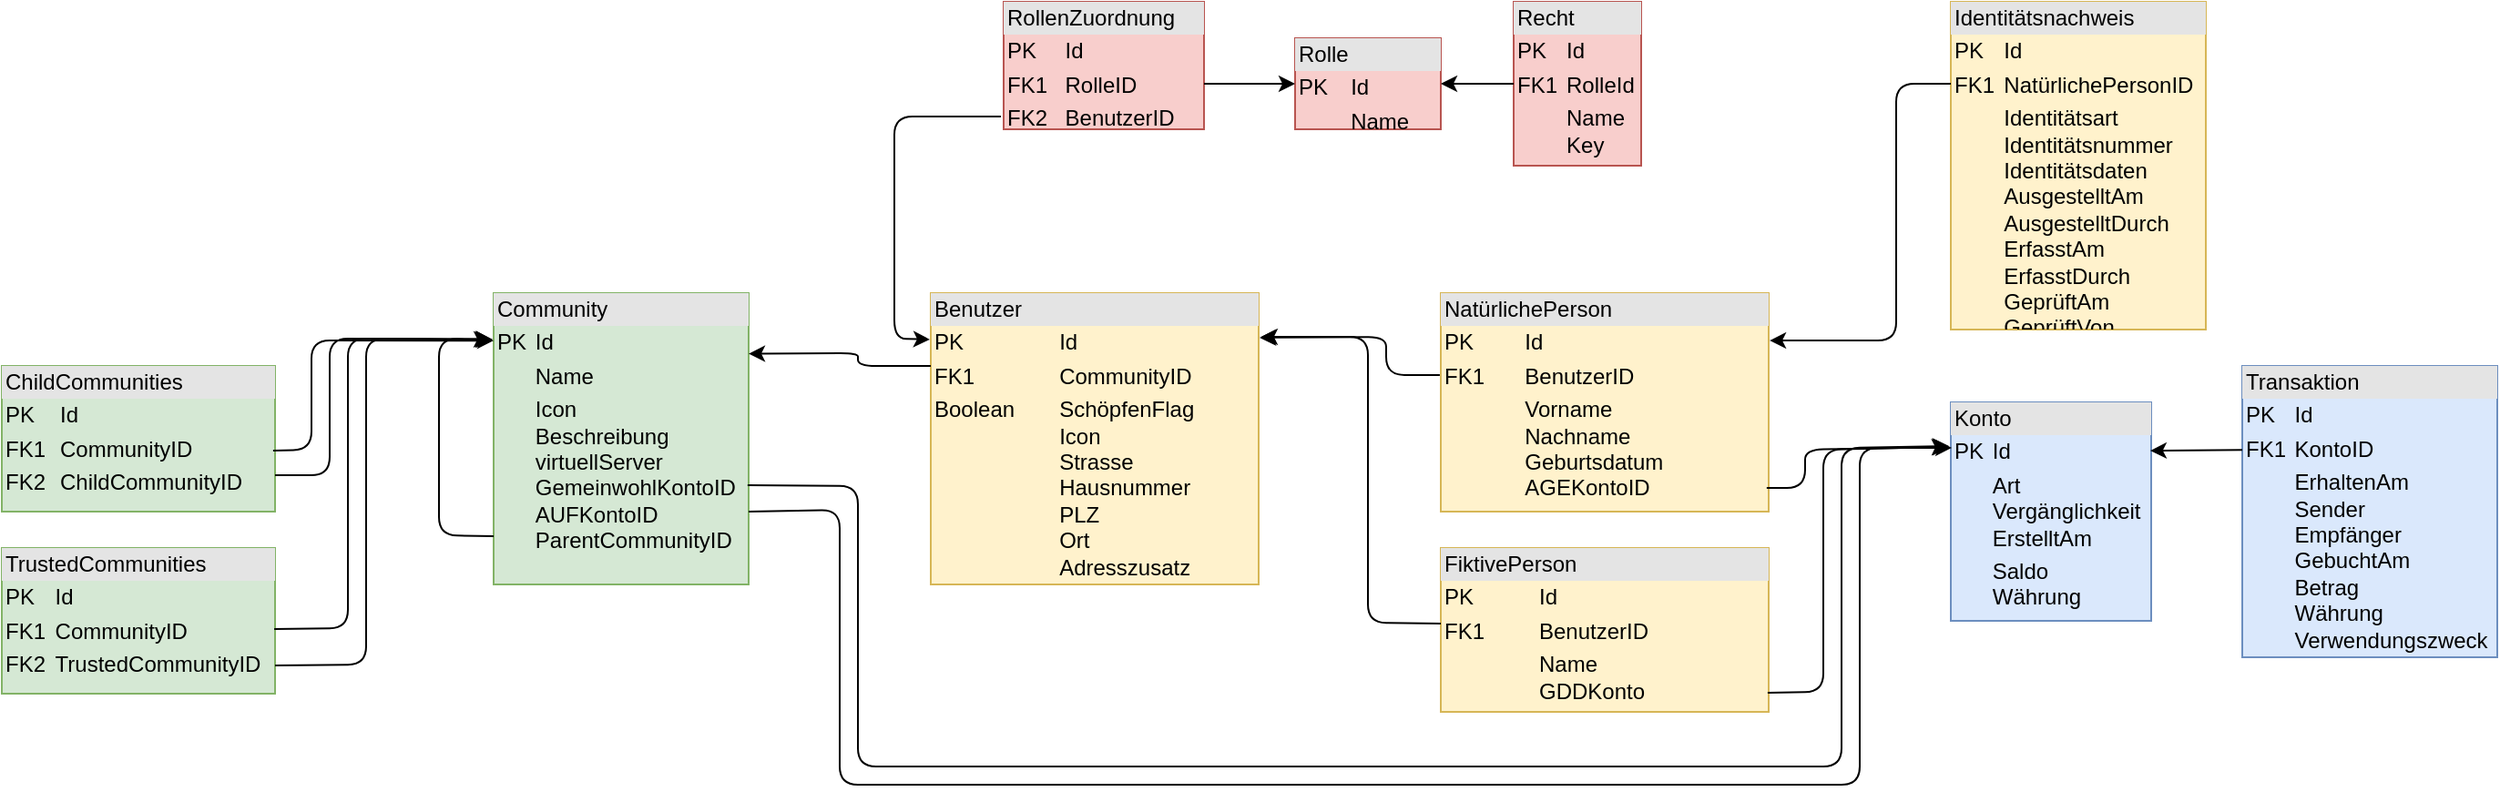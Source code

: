 <mxfile>
    <diagram id="gFWPI0aHTji9uMcxbVr0" name="Page-1">
        <mxGraphModel dx="1088" dy="800" grid="1" gridSize="10" guides="1" tooltips="1" connect="1" arrows="1" fold="1" page="1" pageScale="1" pageWidth="1654" pageHeight="1169" math="0" shadow="0">
            <root>
                <mxCell id="0"/>
                <mxCell id="1" parent="0"/>
                <mxCell id="2" value="&lt;div style=&quot;box-sizing: border-box ; width: 100% ; background: #e4e4e4 ; padding: 2px&quot;&gt;Community&lt;/div&gt;&lt;table style=&quot;width: 100% ; font-size: 1em&quot; cellpadding=&quot;2&quot; cellspacing=&quot;0&quot;&gt;&lt;tbody&gt;&lt;tr&gt;&lt;td&gt;PK&lt;/td&gt;&lt;td&gt;Id&lt;/td&gt;&lt;/tr&gt;&lt;tr&gt;&lt;td&gt;&lt;br&gt;&lt;/td&gt;&lt;td&gt;Name&lt;/td&gt;&lt;/tr&gt;&lt;tr&gt;&lt;td&gt;&lt;/td&gt;&lt;td&gt;Icon&lt;br&gt;Beschreibung&lt;br&gt;virtuellServer&lt;br&gt;GemeinwohlKontoID&lt;br&gt;AUFKontoID&lt;br&gt;ParentCommunityID&lt;br&gt;&lt;/td&gt;&lt;/tr&gt;&lt;/tbody&gt;&lt;/table&gt;" style="verticalAlign=top;align=left;overflow=fill;html=1;fillColor=#d5e8d4;strokeColor=#82b366;" parent="1" vertex="1">
                    <mxGeometry x="310" y="280" width="140" height="160" as="geometry"/>
                </mxCell>
                <mxCell id="3" value="&lt;div style=&quot;box-sizing: border-box ; width: 100% ; background: #e4e4e4 ; padding: 2px&quot;&gt;Benutzer&lt;/div&gt;&lt;table style=&quot;width: 100% ; font-size: 1em&quot; cellpadding=&quot;2&quot; cellspacing=&quot;0&quot;&gt;&lt;tbody&gt;&lt;tr&gt;&lt;td&gt;PK&lt;/td&gt;&lt;td&gt;Id&lt;/td&gt;&lt;/tr&gt;&lt;tr&gt;&lt;td&gt;FK1&lt;/td&gt;&lt;td&gt;CommunityID&lt;/td&gt;&lt;/tr&gt;&lt;tr&gt;&lt;td&gt;Boolean&lt;br&gt;&lt;br&gt;&lt;br&gt;&lt;br&gt;&lt;br&gt;&lt;br&gt;&lt;br&gt;&lt;/td&gt;&lt;td&gt;SchöpfenFlag&lt;br&gt;Icon&lt;br&gt;Strasse&lt;br&gt;Hausnummer&lt;br&gt;PLZ&lt;br&gt;Ort&lt;br&gt;Adresszusatz&lt;br&gt;&lt;/td&gt;&lt;/tr&gt;&lt;/tbody&gt;&lt;/table&gt;" style="verticalAlign=top;align=left;overflow=fill;html=1;fillColor=#fff2cc;strokeColor=#d6b656;" parent="1" vertex="1">
                    <mxGeometry x="550" y="280" width="180" height="160" as="geometry"/>
                </mxCell>
                <mxCell id="4" value="" style="endArrow=classic;html=1;entryX=1;entryY=0.208;entryDx=0;entryDy=0;entryPerimeter=0;exitX=0;exitY=0.25;exitDx=0;exitDy=0;" parent="1" source="3" target="2" edge="1">
                    <mxGeometry width="50" height="50" relative="1" as="geometry">
                        <mxPoint x="530" y="290" as="sourcePoint"/>
                        <mxPoint x="690" y="580" as="targetPoint"/>
                        <Array as="points">
                            <mxPoint x="510" y="320"/>
                            <mxPoint x="510" y="313"/>
                        </Array>
                    </mxGeometry>
                </mxCell>
                <mxCell id="5" value="&lt;div style=&quot;box-sizing: border-box ; width: 100% ; background: #e4e4e4 ; padding: 2px&quot;&gt;Konto&lt;/div&gt;&lt;table style=&quot;width: 100% ; font-size: 1em&quot; cellpadding=&quot;2&quot; cellspacing=&quot;0&quot;&gt;&lt;tbody&gt;&lt;tr&gt;&lt;td&gt;PK&lt;/td&gt;&lt;td&gt;Id&lt;/td&gt;&lt;/tr&gt;&lt;tr&gt;&lt;td&gt;&lt;br&gt;&lt;/td&gt;&lt;td&gt;Art&lt;br&gt;Vergänglichkeit&lt;br&gt;ErstelltAm&lt;/td&gt;&lt;/tr&gt;&lt;tr&gt;&lt;td&gt;&lt;/td&gt;&lt;td&gt;Saldo&lt;br&gt;Währung&lt;/td&gt;&lt;/tr&gt;&lt;/tbody&gt;&lt;/table&gt;" style="verticalAlign=top;align=left;overflow=fill;html=1;fillColor=#dae8fc;strokeColor=#6c8ebf;" parent="1" vertex="1">
                    <mxGeometry x="1110" y="340" width="110" height="120" as="geometry"/>
                </mxCell>
                <mxCell id="6" value="&lt;div style=&quot;box-sizing: border-box ; width: 100% ; background: #e4e4e4 ; padding: 2px&quot;&gt;NatürlichePerson&lt;/div&gt;&lt;table style=&quot;width: 100% ; font-size: 1em&quot; cellpadding=&quot;2&quot; cellspacing=&quot;0&quot;&gt;&lt;tbody&gt;&lt;tr&gt;&lt;td&gt;PK&lt;/td&gt;&lt;td&gt;Id&lt;/td&gt;&lt;/tr&gt;&lt;tr&gt;&lt;td&gt;FK1&lt;/td&gt;&lt;td&gt;BenutzerID&lt;/td&gt;&lt;/tr&gt;&lt;tr&gt;&lt;td&gt;&lt;/td&gt;&lt;td&gt;Vorname&lt;br&gt;Nachname&lt;br&gt;Geburtsdatum&lt;br&gt;AGEKontoID&lt;/td&gt;&lt;/tr&gt;&lt;/tbody&gt;&lt;/table&gt;" style="verticalAlign=top;align=left;overflow=fill;html=1;fillColor=#fff2cc;strokeColor=#d6b656;" parent="1" vertex="1">
                    <mxGeometry x="830" y="280" width="180" height="120" as="geometry"/>
                </mxCell>
                <mxCell id="7" value="&lt;div style=&quot;box-sizing: border-box ; width: 100% ; background: #e4e4e4 ; padding: 2px&quot;&gt;FiktivePerson&lt;/div&gt;&lt;table style=&quot;width: 100% ; font-size: 1em&quot; cellpadding=&quot;2&quot; cellspacing=&quot;0&quot;&gt;&lt;tbody&gt;&lt;tr&gt;&lt;td&gt;PK&lt;/td&gt;&lt;td&gt;Id&lt;/td&gt;&lt;/tr&gt;&lt;tr&gt;&lt;td&gt;FK1&lt;/td&gt;&lt;td&gt;BenutzerID&lt;/td&gt;&lt;/tr&gt;&lt;tr&gt;&lt;td&gt;&lt;/td&gt;&lt;td&gt;Name&lt;br&gt;GDDKonto&lt;/td&gt;&lt;/tr&gt;&lt;/tbody&gt;&lt;/table&gt;" style="verticalAlign=top;align=left;overflow=fill;html=1;fillColor=#fff2cc;strokeColor=#d6b656;" parent="1" vertex="1">
                    <mxGeometry x="830" y="420" width="180" height="90" as="geometry"/>
                </mxCell>
                <mxCell id="8" value="" style="endArrow=classic;html=1;entryX=1.003;entryY=0.153;entryDx=0;entryDy=0;entryPerimeter=0;exitX=-0.003;exitY=0.375;exitDx=0;exitDy=0;exitPerimeter=0;" parent="1" source="6" target="3" edge="1">
                    <mxGeometry width="50" height="50" relative="1" as="geometry">
                        <mxPoint x="750" y="430" as="sourcePoint"/>
                        <mxPoint x="800" y="380" as="targetPoint"/>
                        <Array as="points">
                            <mxPoint x="800" y="325"/>
                            <mxPoint x="800" y="304"/>
                        </Array>
                    </mxGeometry>
                </mxCell>
                <mxCell id="9" value="" style="endArrow=classic;html=1;exitX=0;exitY=0.461;exitDx=0;exitDy=0;exitPerimeter=0;entryX=1.008;entryY=0.15;entryDx=0;entryDy=0;entryPerimeter=0;" parent="1" source="7" target="3" edge="1">
                    <mxGeometry width="50" height="50" relative="1" as="geometry">
                        <mxPoint x="750" y="430" as="sourcePoint"/>
                        <mxPoint x="800" y="380" as="targetPoint"/>
                        <Array as="points">
                            <mxPoint x="790" y="461"/>
                            <mxPoint x="790" y="304"/>
                        </Array>
                    </mxGeometry>
                </mxCell>
                <mxCell id="10" value="" style="endArrow=classic;html=1;exitX=0.994;exitY=0.892;exitDx=0;exitDy=0;exitPerimeter=0;entryX=-0.014;entryY=0.204;entryDx=0;entryDy=0;entryPerimeter=0;" parent="1" source="6" target="5" edge="1">
                    <mxGeometry width="50" height="50" relative="1" as="geometry">
                        <mxPoint x="1070" y="430" as="sourcePoint"/>
                        <mxPoint x="1110" y="370" as="targetPoint"/>
                        <Array as="points">
                            <mxPoint x="1030" y="387"/>
                            <mxPoint x="1030" y="366"/>
                        </Array>
                    </mxGeometry>
                </mxCell>
                <mxCell id="11" value="" style="endArrow=classic;html=1;exitX=0.997;exitY=0.883;exitDx=0;exitDy=0;exitPerimeter=0;entryX=-0.009;entryY=0.204;entryDx=0;entryDy=0;entryPerimeter=0;" parent="1" source="7" target="5" edge="1">
                    <mxGeometry width="50" height="50" relative="1" as="geometry">
                        <mxPoint x="1070" y="430" as="sourcePoint"/>
                        <mxPoint x="1120" y="380" as="targetPoint"/>
                        <Array as="points">
                            <mxPoint x="1040" y="499"/>
                            <mxPoint x="1040" y="366"/>
                        </Array>
                    </mxGeometry>
                </mxCell>
                <mxCell id="12" value="&lt;div style=&quot;box-sizing: border-box ; width: 100% ; background: #e4e4e4 ; padding: 2px&quot;&gt;Transaktion&lt;/div&gt;&lt;table style=&quot;width: 100% ; font-size: 1em&quot; cellpadding=&quot;2&quot; cellspacing=&quot;0&quot;&gt;&lt;tbody&gt;&lt;tr&gt;&lt;td&gt;PK&lt;/td&gt;&lt;td&gt;Id&lt;/td&gt;&lt;/tr&gt;&lt;tr&gt;&lt;td&gt;FK1&lt;/td&gt;&lt;td&gt;KontoID&lt;/td&gt;&lt;/tr&gt;&lt;tr&gt;&lt;td&gt;&lt;/td&gt;&lt;td&gt;ErhaltenAm&lt;br&gt;Sender&lt;br&gt;Empfänger&lt;br&gt;GebuchtAm&lt;br&gt;Betrag&lt;br&gt;Währung&lt;br&gt;Verwendungszweck&lt;br&gt;&lt;br&gt;&lt;/td&gt;&lt;/tr&gt;&lt;/tbody&gt;&lt;/table&gt;" style="verticalAlign=top;align=left;overflow=fill;html=1;fillColor=#dae8fc;strokeColor=#6c8ebf;" parent="1" vertex="1">
                    <mxGeometry x="1270" y="320" width="140" height="160" as="geometry"/>
                </mxCell>
                <mxCell id="13" value="" style="endArrow=classic;html=1;entryX=0.995;entryY=0.221;entryDx=0;entryDy=0;exitX=0;exitY=0.288;exitDx=0;exitDy=0;exitPerimeter=0;entryPerimeter=0;" parent="1" source="12" target="5" edge="1">
                    <mxGeometry width="50" height="50" relative="1" as="geometry">
                        <mxPoint x="1160" y="430" as="sourcePoint"/>
                        <mxPoint x="1210" y="380" as="targetPoint"/>
                        <Array as="points"/>
                    </mxGeometry>
                </mxCell>
                <mxCell id="14" value="&lt;div style=&quot;box-sizing: border-box ; width: 100% ; background: #e4e4e4 ; padding: 2px&quot;&gt;Identitätsnachweis&lt;/div&gt;&lt;table style=&quot;width: 100% ; font-size: 1em&quot; cellpadding=&quot;2&quot; cellspacing=&quot;0&quot;&gt;&lt;tbody&gt;&lt;tr&gt;&lt;td&gt;PK&lt;/td&gt;&lt;td&gt;Id&lt;/td&gt;&lt;/tr&gt;&lt;tr&gt;&lt;td&gt;FK1&lt;/td&gt;&lt;td&gt;NatürlichePersonID&lt;/td&gt;&lt;/tr&gt;&lt;tr&gt;&lt;td&gt;&lt;/td&gt;&lt;td&gt;Identitätsart&lt;br&gt;Identitätsnummer&lt;br&gt;Identitätsdaten&lt;br&gt;AusgestelltAm&lt;br&gt;AusgestelltDurch&lt;br&gt;ErfasstAm&lt;br&gt;ErfasstDurch&lt;br&gt;GeprüftAm&lt;br&gt;GeprüftVon&lt;/td&gt;&lt;/tr&gt;&lt;/tbody&gt;&lt;/table&gt;" style="verticalAlign=top;align=left;overflow=fill;html=1;fillColor=#fff2cc;strokeColor=#d6b656;" parent="1" vertex="1">
                    <mxGeometry x="1110" y="120" width="140" height="180" as="geometry"/>
                </mxCell>
                <mxCell id="15" value="" style="endArrow=classic;html=1;entryX=1.003;entryY=0.217;entryDx=0;entryDy=0;entryPerimeter=0;exitX=0;exitY=0.25;exitDx=0;exitDy=0;" parent="1" source="14" target="6" edge="1">
                    <mxGeometry width="50" height="50" relative="1" as="geometry">
                        <mxPoint x="1070" y="270" as="sourcePoint"/>
                        <mxPoint x="1120" y="220" as="targetPoint"/>
                        <Array as="points">
                            <mxPoint x="1080" y="165"/>
                            <mxPoint x="1080" y="306"/>
                        </Array>
                    </mxGeometry>
                </mxCell>
                <mxCell id="16" value="" style="endArrow=classic;html=1;exitX=0.996;exitY=0.659;exitDx=0;exitDy=0;exitPerimeter=0;entryX=-0.009;entryY=0.2;entryDx=0;entryDy=0;entryPerimeter=0;" parent="1" source="2" target="5" edge="1">
                    <mxGeometry width="50" height="50" relative="1" as="geometry">
                        <mxPoint x="540" y="440" as="sourcePoint"/>
                        <mxPoint x="590" y="390" as="targetPoint"/>
                        <Array as="points">
                            <mxPoint x="510" y="386"/>
                            <mxPoint x="510" y="540"/>
                            <mxPoint x="1050" y="540"/>
                            <mxPoint x="1050" y="365"/>
                        </Array>
                    </mxGeometry>
                </mxCell>
                <mxCell id="17" value="" style="endArrow=classic;html=1;exitX=1;exitY=0.75;exitDx=0;exitDy=0;entryX=0.005;entryY=0.208;entryDx=0;entryDy=0;entryPerimeter=0;" parent="1" source="2" target="5" edge="1">
                    <mxGeometry width="50" height="50" relative="1" as="geometry">
                        <mxPoint x="570" y="440" as="sourcePoint"/>
                        <mxPoint x="620" y="390" as="targetPoint"/>
                        <Array as="points">
                            <mxPoint x="500" y="399"/>
                            <mxPoint x="500" y="550"/>
                            <mxPoint x="1060" y="550"/>
                            <mxPoint x="1060" y="365"/>
                        </Array>
                    </mxGeometry>
                </mxCell>
                <mxCell id="18" value="&lt;div style=&quot;box-sizing: border-box ; width: 100% ; background: #e4e4e4 ; padding: 2px&quot;&gt;ChildCommunities&lt;/div&gt;&lt;table style=&quot;width: 100% ; font-size: 1em&quot; cellpadding=&quot;2&quot; cellspacing=&quot;0&quot;&gt;&lt;tbody&gt;&lt;tr&gt;&lt;td&gt;PK&lt;/td&gt;&lt;td&gt;Id&lt;/td&gt;&lt;/tr&gt;&lt;tr&gt;&lt;td&gt;FK1&lt;/td&gt;&lt;td&gt;CommunityID&lt;/td&gt;&lt;/tr&gt;&lt;tr&gt;&lt;td&gt;FK2&lt;/td&gt;&lt;td&gt;ChildCommunityID&lt;/td&gt;&lt;/tr&gt;&lt;/tbody&gt;&lt;/table&gt;" style="verticalAlign=top;align=left;overflow=fill;html=1;fillColor=#d5e8d4;strokeColor=#82b366;" parent="1" vertex="1">
                    <mxGeometry x="40" y="320" width="150" height="80" as="geometry"/>
                </mxCell>
                <mxCell id="19" value="" style="endArrow=classic;html=1;exitX=0.993;exitY=0.581;exitDx=0;exitDy=0;exitPerimeter=0;entryX=0;entryY=0.163;entryDx=0;entryDy=0;entryPerimeter=0;" parent="1" source="18" target="2" edge="1">
                    <mxGeometry width="50" height="50" relative="1" as="geometry">
                        <mxPoint x="200" y="440" as="sourcePoint"/>
                        <mxPoint x="250" y="390" as="targetPoint"/>
                        <Array as="points">
                            <mxPoint x="210" y="366"/>
                            <mxPoint x="210" y="306"/>
                        </Array>
                    </mxGeometry>
                </mxCell>
                <mxCell id="20" value="" style="endArrow=classic;html=1;entryX=-0.007;entryY=0.159;entryDx=0;entryDy=0;entryPerimeter=0;exitX=1;exitY=0.75;exitDx=0;exitDy=0;" parent="1" source="18" target="2" edge="1">
                    <mxGeometry width="50" height="50" relative="1" as="geometry">
                        <mxPoint x="200" y="440" as="sourcePoint"/>
                        <mxPoint x="250" y="390" as="targetPoint"/>
                        <Array as="points">
                            <mxPoint x="220" y="380"/>
                            <mxPoint x="220" y="305"/>
                        </Array>
                    </mxGeometry>
                </mxCell>
                <mxCell id="21" value="" style="endArrow=classic;html=1;exitX=0;exitY=0.834;exitDx=0;exitDy=0;exitPerimeter=0;entryX=-0.004;entryY=0.159;entryDx=0;entryDy=0;entryPerimeter=0;" parent="1" source="2" target="2" edge="1">
                    <mxGeometry width="50" height="50" relative="1" as="geometry">
                        <mxPoint x="200" y="440" as="sourcePoint"/>
                        <mxPoint x="250" y="390" as="targetPoint"/>
                        <Array as="points">
                            <mxPoint x="280" y="413"/>
                            <mxPoint x="280" y="305"/>
                        </Array>
                    </mxGeometry>
                </mxCell>
                <mxCell id="22" value="&lt;div style=&quot;box-sizing: border-box ; width: 100% ; background: #e4e4e4 ; padding: 2px&quot;&gt;TrustedCommunities&lt;/div&gt;&lt;table style=&quot;width: 100% ; font-size: 1em&quot; cellpadding=&quot;2&quot; cellspacing=&quot;0&quot;&gt;&lt;tbody&gt;&lt;tr&gt;&lt;td&gt;PK&lt;/td&gt;&lt;td&gt;Id&lt;/td&gt;&lt;/tr&gt;&lt;tr&gt;&lt;td&gt;FK1&lt;/td&gt;&lt;td&gt;CommunityID&lt;/td&gt;&lt;/tr&gt;&lt;tr&gt;&lt;td&gt;FK2&lt;/td&gt;&lt;td&gt;TrustedCommunityID&lt;/td&gt;&lt;/tr&gt;&lt;/tbody&gt;&lt;/table&gt;" style="verticalAlign=top;align=left;overflow=fill;html=1;fillColor=#d5e8d4;strokeColor=#82b366;" parent="1" vertex="1">
                    <mxGeometry x="40" y="420" width="150" height="80" as="geometry"/>
                </mxCell>
                <mxCell id="23" value="" style="endArrow=classic;html=1;entryX=-0.014;entryY=0.159;entryDx=0;entryDy=0;entryPerimeter=0;exitX=0.997;exitY=0.556;exitDx=0;exitDy=0;exitPerimeter=0;" parent="1" source="22" target="2" edge="1">
                    <mxGeometry width="50" height="50" relative="1" as="geometry">
                        <mxPoint x="200" y="440" as="sourcePoint"/>
                        <mxPoint x="250" y="390" as="targetPoint"/>
                        <Array as="points">
                            <mxPoint x="230" y="464"/>
                            <mxPoint x="230" y="305"/>
                        </Array>
                    </mxGeometry>
                </mxCell>
                <mxCell id="24" value="" style="endArrow=classic;html=1;entryX=-0.004;entryY=0.159;entryDx=0;entryDy=0;entryPerimeter=0;exitX=1;exitY=0.806;exitDx=0;exitDy=0;exitPerimeter=0;" parent="1" source="22" target="2" edge="1">
                    <mxGeometry width="50" height="50" relative="1" as="geometry">
                        <mxPoint x="200" y="440" as="sourcePoint"/>
                        <mxPoint x="250" y="390" as="targetPoint"/>
                        <Array as="points">
                            <mxPoint x="240" y="484"/>
                            <mxPoint x="240" y="305"/>
                        </Array>
                    </mxGeometry>
                </mxCell>
                <mxCell id="25" value="&lt;div style=&quot;box-sizing: border-box ; width: 100% ; background: #e4e4e4 ; padding: 2px&quot;&gt;Rolle&lt;/div&gt;&lt;table style=&quot;width: 100% ; font-size: 1em&quot; cellpadding=&quot;2&quot; cellspacing=&quot;0&quot;&gt;&lt;tbody&gt;&lt;tr&gt;&lt;td&gt;PK&lt;/td&gt;&lt;td&gt;Id&lt;/td&gt;&lt;/tr&gt;&lt;tr&gt;&lt;td&gt;&lt;br&gt;&lt;/td&gt;&lt;td&gt;Name&lt;/td&gt;&lt;/tr&gt;&lt;tr&gt;&lt;td&gt;&lt;/td&gt;&lt;td&gt;&lt;br&gt;&lt;/td&gt;&lt;/tr&gt;&lt;/tbody&gt;&lt;/table&gt;" style="verticalAlign=top;align=left;overflow=fill;html=1;fillColor=#f8cecc;strokeColor=#b85450;" parent="1" vertex="1">
                    <mxGeometry x="750" y="140" width="80" height="50" as="geometry"/>
                </mxCell>
                <mxCell id="26" value="&lt;div style=&quot;box-sizing: border-box ; width: 100% ; background: #e4e4e4 ; padding: 2px&quot;&gt;RollenZuordnung&lt;/div&gt;&lt;table style=&quot;width: 100% ; font-size: 1em&quot; cellpadding=&quot;2&quot; cellspacing=&quot;0&quot;&gt;&lt;tbody&gt;&lt;tr&gt;&lt;td&gt;PK&lt;/td&gt;&lt;td&gt;Id&lt;/td&gt;&lt;/tr&gt;&lt;tr&gt;&lt;td&gt;FK1&lt;/td&gt;&lt;td&gt;RolleID&lt;/td&gt;&lt;/tr&gt;&lt;tr&gt;&lt;td&gt;FK2&lt;/td&gt;&lt;td&gt;BenutzerID&lt;/td&gt;&lt;/tr&gt;&lt;/tbody&gt;&lt;/table&gt;" style="verticalAlign=top;align=left;overflow=fill;html=1;fillColor=#f8cecc;strokeColor=#b85450;" parent="1" vertex="1">
                    <mxGeometry x="590" y="120" width="110" height="70" as="geometry"/>
                </mxCell>
                <mxCell id="27" value="" style="endArrow=classic;html=1;exitX=1;exitY=0.643;exitDx=0;exitDy=0;exitPerimeter=0;entryX=0;entryY=0.5;entryDx=0;entryDy=0;" parent="1" source="26" target="25" edge="1">
                    <mxGeometry width="50" height="50" relative="1" as="geometry">
                        <mxPoint x="760" y="390" as="sourcePoint"/>
                        <mxPoint x="810" y="340" as="targetPoint"/>
                    </mxGeometry>
                </mxCell>
                <mxCell id="28" value="" style="endArrow=classic;html=1;exitX=-0.014;exitY=0.9;exitDx=0;exitDy=0;exitPerimeter=0;entryX=-0.003;entryY=0.159;entryDx=0;entryDy=0;entryPerimeter=0;" parent="1" source="26" target="3" edge="1">
                    <mxGeometry width="50" height="50" relative="1" as="geometry">
                        <mxPoint x="770" y="310" as="sourcePoint"/>
                        <mxPoint x="820" y="260" as="targetPoint"/>
                        <Array as="points">
                            <mxPoint x="530" y="183"/>
                            <mxPoint x="530" y="305"/>
                        </Array>
                    </mxGeometry>
                </mxCell>
                <mxCell id="29" value="&lt;div style=&quot;box-sizing: border-box ; width: 100% ; background: #e4e4e4 ; padding: 2px&quot;&gt;Recht&lt;/div&gt;&lt;table style=&quot;width: 100% ; font-size: 1em&quot; cellpadding=&quot;2&quot; cellspacing=&quot;0&quot;&gt;&lt;tbody&gt;&lt;tr&gt;&lt;td&gt;PK&lt;/td&gt;&lt;td&gt;Id&lt;/td&gt;&lt;/tr&gt;&lt;tr&gt;&lt;td&gt;FK1&lt;/td&gt;&lt;td&gt;RolleId&lt;/td&gt;&lt;/tr&gt;&lt;tr&gt;&lt;td&gt;&lt;/td&gt;&lt;td&gt;Name&lt;br&gt;Key&lt;/td&gt;&lt;/tr&gt;&lt;/tbody&gt;&lt;/table&gt;" style="verticalAlign=top;align=left;overflow=fill;html=1;fillColor=#f8cecc;strokeColor=#b85450;" parent="1" vertex="1">
                    <mxGeometry x="870" y="120" width="70" height="90" as="geometry"/>
                </mxCell>
                <mxCell id="30" value="" style="endArrow=classic;html=1;entryX=1;entryY=0.5;entryDx=0;entryDy=0;exitX=0;exitY=0.5;exitDx=0;exitDy=0;" parent="1" source="29" target="25" edge="1">
                    <mxGeometry width="50" height="50" relative="1" as="geometry">
                        <mxPoint x="840" y="310" as="sourcePoint"/>
                        <mxPoint x="890" y="260" as="targetPoint"/>
                    </mxGeometry>
                </mxCell>
            </root>
        </mxGraphModel>
    </diagram>
</mxfile>